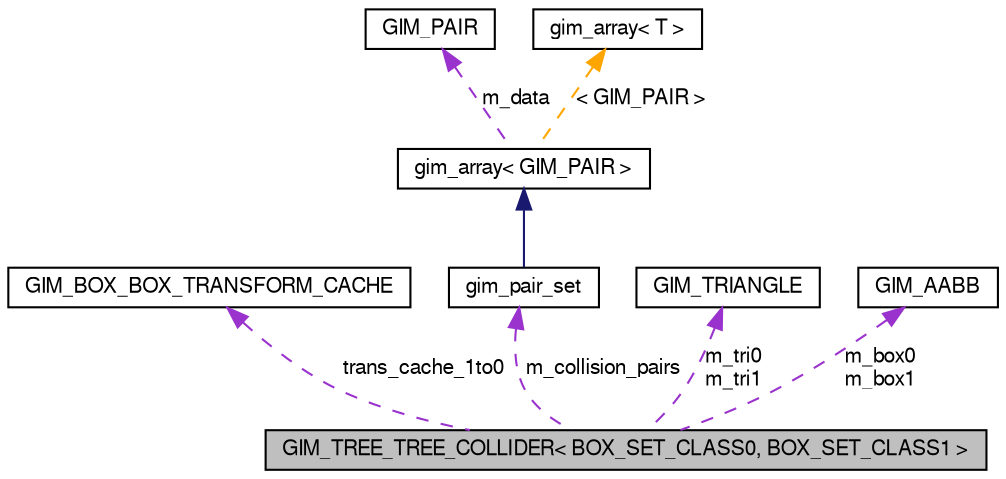 digraph G
{
  bgcolor="transparent";
  edge [fontname="FreeSans",fontsize=10,labelfontname="FreeSans",labelfontsize=10];
  node [fontname="FreeSans",fontsize=10,shape=record];
  Node1 [label="GIM_TREE_TREE_COLLIDER\< BOX_SET_CLASS0, BOX_SET_CLASS1 \>",height=0.2,width=0.4,color="black", fillcolor="grey75", style="filled" fontcolor="black"];
  Node2 -> Node1 [dir=back,color="darkorchid3",fontsize=10,style="dashed",label="trans_cache_1to0"];
  Node2 [label="GIM_BOX_BOX_TRANSFORM_CACHE",height=0.2,width=0.4,color="black",URL="$class_g_i_m___b_o_x___b_o_x___t_r_a_n_s_f_o_r_m___c_a_c_h_e.html",tooltip="Class for transforming a model1 to the space of model0."];
  Node3 -> Node1 [dir=back,color="darkorchid3",fontsize=10,style="dashed",label="m_collision_pairs"];
  Node3 [label="gim_pair_set",height=0.2,width=0.4,color="black",URL="$classgim__pair__set.html",tooltip="A pairset array."];
  Node4 -> Node3 [dir=back,color="midnightblue",fontsize=10,style="solid"];
  Node4 [label="gim_array\< GIM_PAIR \>",height=0.2,width=0.4,color="black",URL="$classgim__array.html"];
  Node5 -> Node4 [dir=back,color="darkorchid3",fontsize=10,style="dashed",label="m_data"];
  Node5 [label="GIM_PAIR",height=0.2,width=0.4,color="black",URL="$struct_g_i_m___p_a_i_r.html",tooltip="Overlapping pair."];
  Node6 -> Node4 [dir=back,color="orange",fontsize=10,style="dashed",label="\< GIM_PAIR \>"];
  Node6 [label="gim_array\< T \>",height=0.2,width=0.4,color="black",URL="$classgim__array.html",tooltip="Very simple array container with fast access and simd memory."];
  Node7 -> Node1 [dir=back,color="darkorchid3",fontsize=10,style="dashed",label="m_tri0\nm_tri1"];
  Node7 [label="GIM_TRIANGLE",height=0.2,width=0.4,color="black",URL="$class_g_i_m___t_r_i_a_n_g_l_e.html",tooltip="Class for colliding triangles."];
  Node8 -> Node1 [dir=back,color="darkorchid3",fontsize=10,style="dashed",label="m_box0\nm_box1"];
  Node8 [label="GIM_AABB",height=0.2,width=0.4,color="black",URL="$class_g_i_m___a_a_b_b.html",tooltip="Axis aligned box."];
}
